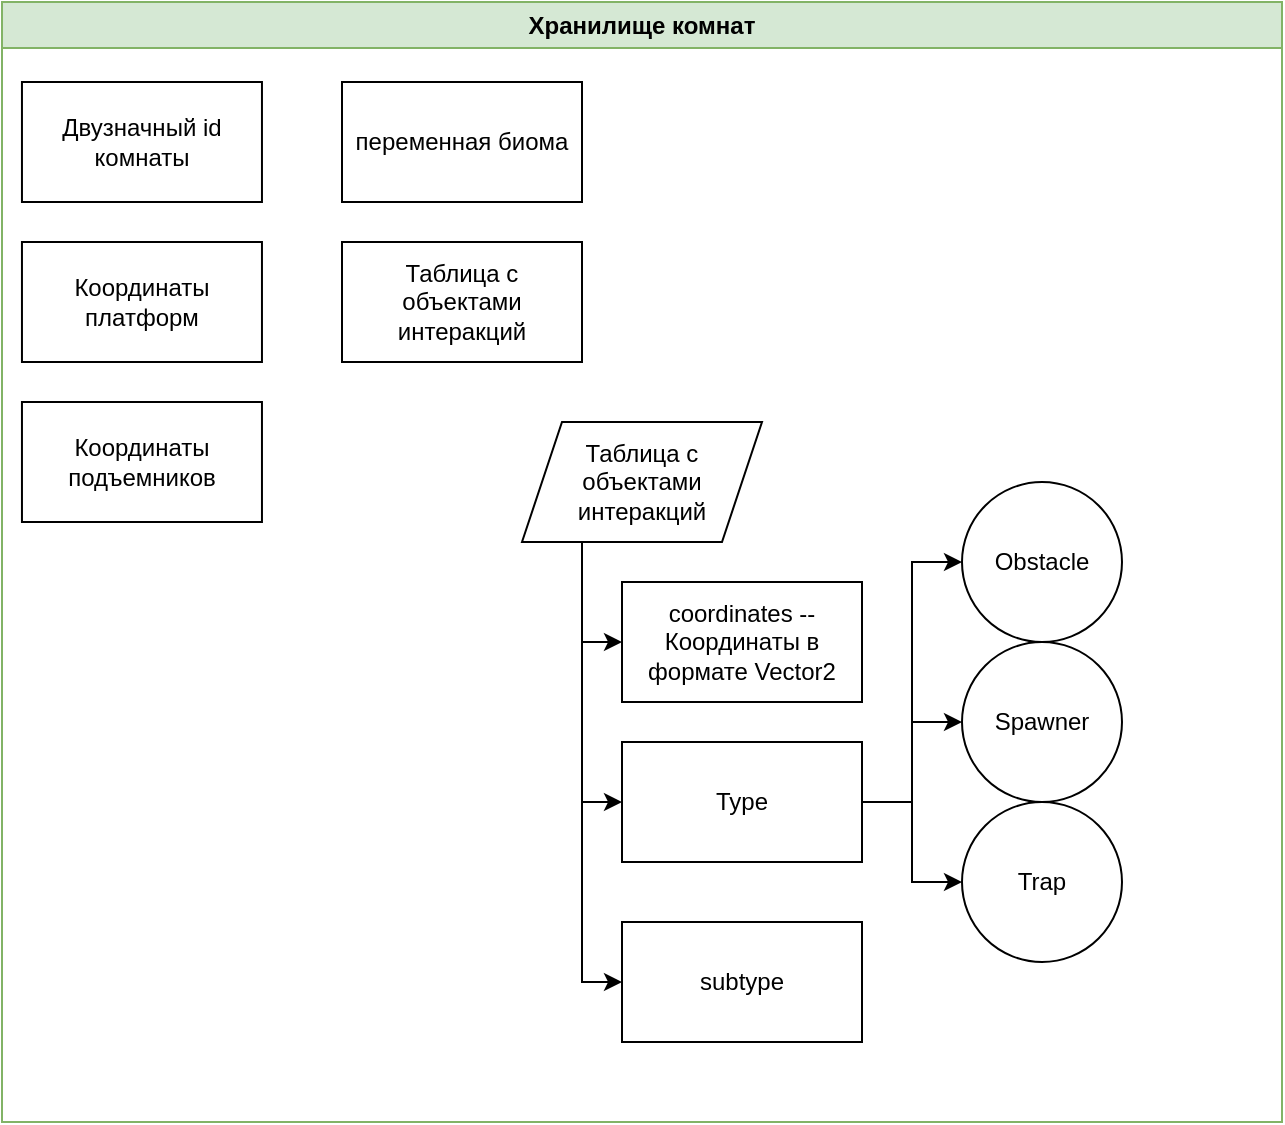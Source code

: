 <mxfile version="22.1.16" type="device">
  <diagram name="Страница — 1" id="x3ASPkyUIjZy-x1FBZUD">
    <mxGraphModel dx="5185" dy="1798" grid="1" gridSize="10" guides="1" tooltips="1" connect="1" arrows="1" fold="1" page="1" pageScale="1" pageWidth="827" pageHeight="1169" math="0" shadow="0">
      <root>
        <mxCell id="0" />
        <mxCell id="1" parent="0" />
        <mxCell id="8_T74Xt0qUnq9rnjdWRC-1" value="Хранилище комнат" style="swimlane;whiteSpace=wrap;html=1;fillColor=#d5e8d4;strokeColor=#82b366;" vertex="1" parent="1">
          <mxGeometry x="-3990" y="-1110" width="640" height="560" as="geometry" />
        </mxCell>
        <mxCell id="8_T74Xt0qUnq9rnjdWRC-2" value="Координаты платформ" style="rounded=0;whiteSpace=wrap;html=1;" vertex="1" parent="8_T74Xt0qUnq9rnjdWRC-1">
          <mxGeometry x="9.98" y="120" width="120" height="60" as="geometry" />
        </mxCell>
        <mxCell id="8_T74Xt0qUnq9rnjdWRC-3" value="Координаты подъемников" style="rounded=0;whiteSpace=wrap;html=1;" vertex="1" parent="8_T74Xt0qUnq9rnjdWRC-1">
          <mxGeometry x="9.98" y="200" width="120" height="60" as="geometry" />
        </mxCell>
        <mxCell id="8_T74Xt0qUnq9rnjdWRC-4" value="переменная биома" style="rounded=0;whiteSpace=wrap;html=1;" vertex="1" parent="8_T74Xt0qUnq9rnjdWRC-1">
          <mxGeometry x="170" y="40" width="120" height="60" as="geometry" />
        </mxCell>
        <mxCell id="8_T74Xt0qUnq9rnjdWRC-5" value="Двузначный id комнаты" style="rounded=0;whiteSpace=wrap;html=1;" vertex="1" parent="8_T74Xt0qUnq9rnjdWRC-1">
          <mxGeometry x="9.98" y="40" width="120" height="60" as="geometry" />
        </mxCell>
        <mxCell id="8_T74Xt0qUnq9rnjdWRC-6" value="Таблица с объектами интеракций" style="rounded=0;whiteSpace=wrap;html=1;" vertex="1" parent="8_T74Xt0qUnq9rnjdWRC-1">
          <mxGeometry x="170" y="120" width="120" height="60" as="geometry" />
        </mxCell>
        <mxCell id="8_T74Xt0qUnq9rnjdWRC-7" value="Таблица с объектами интеракций" style="shape=parallelogram;perimeter=parallelogramPerimeter;whiteSpace=wrap;html=1;fixedSize=1;" vertex="1" parent="8_T74Xt0qUnq9rnjdWRC-1">
          <mxGeometry x="260" y="210" width="120" height="60" as="geometry" />
        </mxCell>
        <mxCell id="8_T74Xt0qUnq9rnjdWRC-8" value="coordinates --Координаты в формате Vector2" style="rounded=0;whiteSpace=wrap;html=1;" vertex="1" parent="8_T74Xt0qUnq9rnjdWRC-1">
          <mxGeometry x="310" y="290" width="120" height="60" as="geometry" />
        </mxCell>
        <mxCell id="8_T74Xt0qUnq9rnjdWRC-9" style="edgeStyle=orthogonalEdgeStyle;rounded=0;orthogonalLoop=1;jettySize=auto;html=1;exitX=0.25;exitY=1;exitDx=0;exitDy=0;entryX=0;entryY=0.5;entryDx=0;entryDy=0;" edge="1" parent="8_T74Xt0qUnq9rnjdWRC-1" source="8_T74Xt0qUnq9rnjdWRC-7" target="8_T74Xt0qUnq9rnjdWRC-8">
          <mxGeometry relative="1" as="geometry" />
        </mxCell>
        <mxCell id="8_T74Xt0qUnq9rnjdWRC-10" value="Type" style="rounded=0;whiteSpace=wrap;html=1;" vertex="1" parent="8_T74Xt0qUnq9rnjdWRC-1">
          <mxGeometry x="310" y="370" width="120" height="60" as="geometry" />
        </mxCell>
        <mxCell id="8_T74Xt0qUnq9rnjdWRC-11" style="edgeStyle=orthogonalEdgeStyle;rounded=0;orthogonalLoop=1;jettySize=auto;html=1;exitX=0.25;exitY=1;exitDx=0;exitDy=0;entryX=0;entryY=0.5;entryDx=0;entryDy=0;" edge="1" parent="8_T74Xt0qUnq9rnjdWRC-1" source="8_T74Xt0qUnq9rnjdWRC-7" target="8_T74Xt0qUnq9rnjdWRC-10">
          <mxGeometry relative="1" as="geometry" />
        </mxCell>
        <mxCell id="8_T74Xt0qUnq9rnjdWRC-12" value="subtype" style="rounded=0;whiteSpace=wrap;html=1;" vertex="1" parent="8_T74Xt0qUnq9rnjdWRC-1">
          <mxGeometry x="310" y="460" width="120" height="60" as="geometry" />
        </mxCell>
        <mxCell id="8_T74Xt0qUnq9rnjdWRC-13" style="edgeStyle=orthogonalEdgeStyle;rounded=0;orthogonalLoop=1;jettySize=auto;html=1;exitX=0.25;exitY=1;exitDx=0;exitDy=0;entryX=0;entryY=0.5;entryDx=0;entryDy=0;" edge="1" parent="8_T74Xt0qUnq9rnjdWRC-1" source="8_T74Xt0qUnq9rnjdWRC-7" target="8_T74Xt0qUnq9rnjdWRC-12">
          <mxGeometry relative="1" as="geometry" />
        </mxCell>
        <mxCell id="8_T74Xt0qUnq9rnjdWRC-14" value="Spawner" style="ellipse;whiteSpace=wrap;html=1;aspect=fixed;" vertex="1" parent="8_T74Xt0qUnq9rnjdWRC-1">
          <mxGeometry x="480" y="320" width="80" height="80" as="geometry" />
        </mxCell>
        <mxCell id="8_T74Xt0qUnq9rnjdWRC-15" style="edgeStyle=orthogonalEdgeStyle;rounded=0;orthogonalLoop=1;jettySize=auto;html=1;exitX=1;exitY=0.5;exitDx=0;exitDy=0;" edge="1" parent="8_T74Xt0qUnq9rnjdWRC-1" source="8_T74Xt0qUnq9rnjdWRC-10" target="8_T74Xt0qUnq9rnjdWRC-14">
          <mxGeometry relative="1" as="geometry">
            <mxPoint x="510" y="360" as="targetPoint" />
          </mxGeometry>
        </mxCell>
        <mxCell id="8_T74Xt0qUnq9rnjdWRC-16" value="Trap" style="ellipse;whiteSpace=wrap;html=1;aspect=fixed;" vertex="1" parent="8_T74Xt0qUnq9rnjdWRC-1">
          <mxGeometry x="480" y="400" width="80" height="80" as="geometry" />
        </mxCell>
        <mxCell id="8_T74Xt0qUnq9rnjdWRC-17" style="edgeStyle=orthogonalEdgeStyle;rounded=0;orthogonalLoop=1;jettySize=auto;html=1;exitX=1;exitY=0.5;exitDx=0;exitDy=0;entryX=0;entryY=0.5;entryDx=0;entryDy=0;" edge="1" parent="8_T74Xt0qUnq9rnjdWRC-1" source="8_T74Xt0qUnq9rnjdWRC-10" target="8_T74Xt0qUnq9rnjdWRC-16">
          <mxGeometry relative="1" as="geometry" />
        </mxCell>
        <mxCell id="8_T74Xt0qUnq9rnjdWRC-18" value="Obstacle" style="ellipse;whiteSpace=wrap;html=1;aspect=fixed;" vertex="1" parent="8_T74Xt0qUnq9rnjdWRC-1">
          <mxGeometry x="480" y="240" width="80" height="80" as="geometry" />
        </mxCell>
        <mxCell id="8_T74Xt0qUnq9rnjdWRC-19" style="edgeStyle=orthogonalEdgeStyle;rounded=0;orthogonalLoop=1;jettySize=auto;html=1;exitX=1;exitY=0.5;exitDx=0;exitDy=0;entryX=0;entryY=0.5;entryDx=0;entryDy=0;" edge="1" parent="8_T74Xt0qUnq9rnjdWRC-1" source="8_T74Xt0qUnq9rnjdWRC-10" target="8_T74Xt0qUnq9rnjdWRC-18">
          <mxGeometry relative="1" as="geometry" />
        </mxCell>
      </root>
    </mxGraphModel>
  </diagram>
</mxfile>
